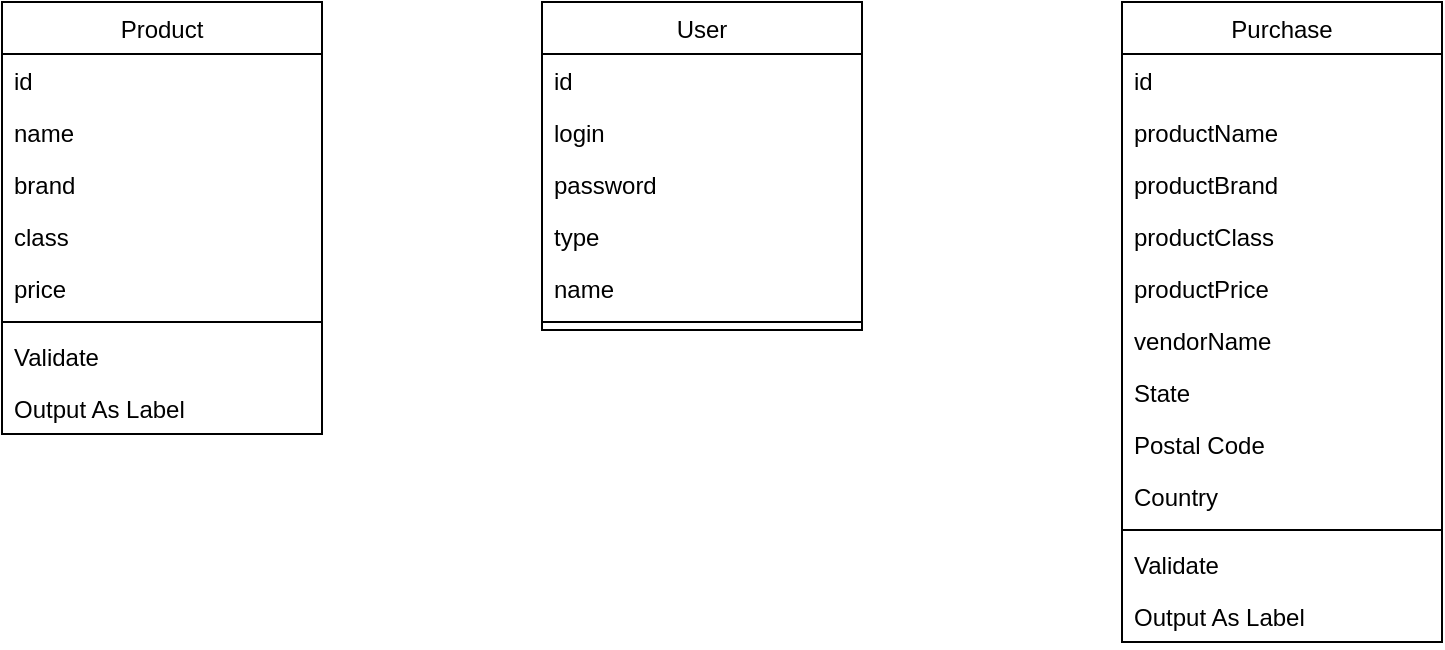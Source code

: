 <mxfile version="20.4.0"><diagram id="C5RBs43oDa-KdzZeNtuy" name="Page-1"><mxGraphModel dx="1422" dy="780" grid="1" gridSize="10" guides="1" tooltips="1" connect="1" arrows="1" fold="1" page="1" pageScale="1" pageWidth="827" pageHeight="1169" math="0" shadow="0"><root><mxCell id="WIyWlLk6GJQsqaUBKTNV-0"/><mxCell id="WIyWlLk6GJQsqaUBKTNV-1" parent="WIyWlLk6GJQsqaUBKTNV-0"/><mxCell id="zkfFHV4jXpPFQw0GAbJ--17" value="Product" style="swimlane;fontStyle=0;align=center;verticalAlign=top;childLayout=stackLayout;horizontal=1;startSize=26;horizontalStack=0;resizeParent=1;resizeLast=0;collapsible=1;marginBottom=0;rounded=0;shadow=0;strokeWidth=1;" parent="WIyWlLk6GJQsqaUBKTNV-1" vertex="1"><mxGeometry x="50" y="40" width="160" height="216" as="geometry"><mxRectangle x="550" y="140" width="160" height="26" as="alternateBounds"/></mxGeometry></mxCell><mxCell id="D2Werz2vmMGd8NV5TcfR-19" value="id" style="text;align=left;verticalAlign=top;spacingLeft=4;spacingRight=4;overflow=hidden;rotatable=0;points=[[0,0.5],[1,0.5]];portConstraint=eastwest;" vertex="1" parent="zkfFHV4jXpPFQw0GAbJ--17"><mxGeometry y="26" width="160" height="26" as="geometry"/></mxCell><mxCell id="zkfFHV4jXpPFQw0GAbJ--18" value="name" style="text;align=left;verticalAlign=top;spacingLeft=4;spacingRight=4;overflow=hidden;rotatable=0;points=[[0,0.5],[1,0.5]];portConstraint=eastwest;" parent="zkfFHV4jXpPFQw0GAbJ--17" vertex="1"><mxGeometry y="52" width="160" height="26" as="geometry"/></mxCell><mxCell id="zkfFHV4jXpPFQw0GAbJ--19" value="brand" style="text;align=left;verticalAlign=top;spacingLeft=4;spacingRight=4;overflow=hidden;rotatable=0;points=[[0,0.5],[1,0.5]];portConstraint=eastwest;rounded=0;shadow=0;html=0;" parent="zkfFHV4jXpPFQw0GAbJ--17" vertex="1"><mxGeometry y="78" width="160" height="26" as="geometry"/></mxCell><mxCell id="zkfFHV4jXpPFQw0GAbJ--20" value="class" style="text;align=left;verticalAlign=top;spacingLeft=4;spacingRight=4;overflow=hidden;rotatable=0;points=[[0,0.5],[1,0.5]];portConstraint=eastwest;rounded=0;shadow=0;html=0;" parent="zkfFHV4jXpPFQw0GAbJ--17" vertex="1"><mxGeometry y="104" width="160" height="26" as="geometry"/></mxCell><mxCell id="D2Werz2vmMGd8NV5TcfR-22" value="price" style="text;align=left;verticalAlign=top;spacingLeft=4;spacingRight=4;overflow=hidden;rotatable=0;points=[[0,0.5],[1,0.5]];portConstraint=eastwest;rounded=0;shadow=0;html=0;" vertex="1" parent="zkfFHV4jXpPFQw0GAbJ--17"><mxGeometry y="130" width="160" height="26" as="geometry"/></mxCell><mxCell id="zkfFHV4jXpPFQw0GAbJ--23" value="" style="line;html=1;strokeWidth=1;align=left;verticalAlign=middle;spacingTop=-1;spacingLeft=3;spacingRight=3;rotatable=0;labelPosition=right;points=[];portConstraint=eastwest;" parent="zkfFHV4jXpPFQw0GAbJ--17" vertex="1"><mxGeometry y="156" width="160" height="8" as="geometry"/></mxCell><mxCell id="zkfFHV4jXpPFQw0GAbJ--24" value="Validate" style="text;align=left;verticalAlign=top;spacingLeft=4;spacingRight=4;overflow=hidden;rotatable=0;points=[[0,0.5],[1,0.5]];portConstraint=eastwest;" parent="zkfFHV4jXpPFQw0GAbJ--17" vertex="1"><mxGeometry y="164" width="160" height="26" as="geometry"/></mxCell><mxCell id="zkfFHV4jXpPFQw0GAbJ--25" value="Output As Label" style="text;align=left;verticalAlign=top;spacingLeft=4;spacingRight=4;overflow=hidden;rotatable=0;points=[[0,0.5],[1,0.5]];portConstraint=eastwest;" parent="zkfFHV4jXpPFQw0GAbJ--17" vertex="1"><mxGeometry y="190" width="160" height="26" as="geometry"/></mxCell><mxCell id="D2Werz2vmMGd8NV5TcfR-0" value="User" style="swimlane;fontStyle=0;align=center;verticalAlign=top;childLayout=stackLayout;horizontal=1;startSize=26;horizontalStack=0;resizeParent=1;resizeLast=0;collapsible=1;marginBottom=0;rounded=0;shadow=0;strokeWidth=1;" vertex="1" parent="WIyWlLk6GJQsqaUBKTNV-1"><mxGeometry x="320" y="40" width="160" height="164" as="geometry"><mxRectangle x="550" y="140" width="160" height="26" as="alternateBounds"/></mxGeometry></mxCell><mxCell id="D2Werz2vmMGd8NV5TcfR-20" value="id" style="text;align=left;verticalAlign=top;spacingLeft=4;spacingRight=4;overflow=hidden;rotatable=0;points=[[0,0.5],[1,0.5]];portConstraint=eastwest;" vertex="1" parent="D2Werz2vmMGd8NV5TcfR-0"><mxGeometry y="26" width="160" height="26" as="geometry"/></mxCell><mxCell id="D2Werz2vmMGd8NV5TcfR-1" value="login" style="text;align=left;verticalAlign=top;spacingLeft=4;spacingRight=4;overflow=hidden;rotatable=0;points=[[0,0.5],[1,0.5]];portConstraint=eastwest;" vertex="1" parent="D2Werz2vmMGd8NV5TcfR-0"><mxGeometry y="52" width="160" height="26" as="geometry"/></mxCell><mxCell id="D2Werz2vmMGd8NV5TcfR-2" value="password" style="text;align=left;verticalAlign=top;spacingLeft=4;spacingRight=4;overflow=hidden;rotatable=0;points=[[0,0.5],[1,0.5]];portConstraint=eastwest;rounded=0;shadow=0;html=0;" vertex="1" parent="D2Werz2vmMGd8NV5TcfR-0"><mxGeometry y="78" width="160" height="26" as="geometry"/></mxCell><mxCell id="D2Werz2vmMGd8NV5TcfR-3" value="type" style="text;align=left;verticalAlign=top;spacingLeft=4;spacingRight=4;overflow=hidden;rotatable=0;points=[[0,0.5],[1,0.5]];portConstraint=eastwest;rounded=0;shadow=0;html=0;" vertex="1" parent="D2Werz2vmMGd8NV5TcfR-0"><mxGeometry y="104" width="160" height="26" as="geometry"/></mxCell><mxCell id="D2Werz2vmMGd8NV5TcfR-18" value="name" style="text;align=left;verticalAlign=top;spacingLeft=4;spacingRight=4;overflow=hidden;rotatable=0;points=[[0,0.5],[1,0.5]];portConstraint=eastwest;rounded=0;shadow=0;html=0;" vertex="1" parent="D2Werz2vmMGd8NV5TcfR-0"><mxGeometry y="130" width="160" height="26" as="geometry"/></mxCell><mxCell id="D2Werz2vmMGd8NV5TcfR-6" value="" style="line;html=1;strokeWidth=1;align=left;verticalAlign=middle;spacingTop=-1;spacingLeft=3;spacingRight=3;rotatable=0;labelPosition=right;points=[];portConstraint=eastwest;" vertex="1" parent="D2Werz2vmMGd8NV5TcfR-0"><mxGeometry y="156" width="160" height="8" as="geometry"/></mxCell><mxCell id="D2Werz2vmMGd8NV5TcfR-9" value="Purchase" style="swimlane;fontStyle=0;align=center;verticalAlign=top;childLayout=stackLayout;horizontal=1;startSize=26;horizontalStack=0;resizeParent=1;resizeLast=0;collapsible=1;marginBottom=0;rounded=0;shadow=0;strokeWidth=1;" vertex="1" parent="WIyWlLk6GJQsqaUBKTNV-1"><mxGeometry x="610" y="40" width="160" height="320" as="geometry"><mxRectangle x="550" y="140" width="160" height="26" as="alternateBounds"/></mxGeometry></mxCell><mxCell id="D2Werz2vmMGd8NV5TcfR-21" value="id" style="text;align=left;verticalAlign=top;spacingLeft=4;spacingRight=4;overflow=hidden;rotatable=0;points=[[0,0.5],[1,0.5]];portConstraint=eastwest;" vertex="1" parent="D2Werz2vmMGd8NV5TcfR-9"><mxGeometry y="26" width="160" height="26" as="geometry"/></mxCell><mxCell id="D2Werz2vmMGd8NV5TcfR-11" value="productName" style="text;align=left;verticalAlign=top;spacingLeft=4;spacingRight=4;overflow=hidden;rotatable=0;points=[[0,0.5],[1,0.5]];portConstraint=eastwest;rounded=0;shadow=0;html=0;" vertex="1" parent="D2Werz2vmMGd8NV5TcfR-9"><mxGeometry y="52" width="160" height="26" as="geometry"/></mxCell><mxCell id="D2Werz2vmMGd8NV5TcfR-24" value="productBrand" style="text;align=left;verticalAlign=top;spacingLeft=4;spacingRight=4;overflow=hidden;rotatable=0;points=[[0,0.5],[1,0.5]];portConstraint=eastwest;rounded=0;shadow=0;html=0;" vertex="1" parent="D2Werz2vmMGd8NV5TcfR-9"><mxGeometry y="78" width="160" height="26" as="geometry"/></mxCell><mxCell id="D2Werz2vmMGd8NV5TcfR-23" value="productClass" style="text;align=left;verticalAlign=top;spacingLeft=4;spacingRight=4;overflow=hidden;rotatable=0;points=[[0,0.5],[1,0.5]];portConstraint=eastwest;rounded=0;shadow=0;html=0;" vertex="1" parent="D2Werz2vmMGd8NV5TcfR-9"><mxGeometry y="104" width="160" height="26" as="geometry"/></mxCell><mxCell id="D2Werz2vmMGd8NV5TcfR-25" value="productPrice" style="text;align=left;verticalAlign=top;spacingLeft=4;spacingRight=4;overflow=hidden;rotatable=0;points=[[0,0.5],[1,0.5]];portConstraint=eastwest;rounded=0;shadow=0;html=0;" vertex="1" parent="D2Werz2vmMGd8NV5TcfR-9"><mxGeometry y="130" width="160" height="26" as="geometry"/></mxCell><mxCell id="D2Werz2vmMGd8NV5TcfR-10" value="vendorName" style="text;align=left;verticalAlign=top;spacingLeft=4;spacingRight=4;overflow=hidden;rotatable=0;points=[[0,0.5],[1,0.5]];portConstraint=eastwest;" vertex="1" parent="D2Werz2vmMGd8NV5TcfR-9"><mxGeometry y="156" width="160" height="26" as="geometry"/></mxCell><mxCell id="D2Werz2vmMGd8NV5TcfR-12" value="State" style="text;align=left;verticalAlign=top;spacingLeft=4;spacingRight=4;overflow=hidden;rotatable=0;points=[[0,0.5],[1,0.5]];portConstraint=eastwest;rounded=0;shadow=0;html=0;" vertex="1" parent="D2Werz2vmMGd8NV5TcfR-9"><mxGeometry y="182" width="160" height="26" as="geometry"/></mxCell><mxCell id="D2Werz2vmMGd8NV5TcfR-13" value="Postal Code" style="text;align=left;verticalAlign=top;spacingLeft=4;spacingRight=4;overflow=hidden;rotatable=0;points=[[0,0.5],[1,0.5]];portConstraint=eastwest;rounded=0;shadow=0;html=0;" vertex="1" parent="D2Werz2vmMGd8NV5TcfR-9"><mxGeometry y="208" width="160" height="26" as="geometry"/></mxCell><mxCell id="D2Werz2vmMGd8NV5TcfR-14" value="Country" style="text;align=left;verticalAlign=top;spacingLeft=4;spacingRight=4;overflow=hidden;rotatable=0;points=[[0,0.5],[1,0.5]];portConstraint=eastwest;rounded=0;shadow=0;html=0;" vertex="1" parent="D2Werz2vmMGd8NV5TcfR-9"><mxGeometry y="234" width="160" height="26" as="geometry"/></mxCell><mxCell id="D2Werz2vmMGd8NV5TcfR-15" value="" style="line;html=1;strokeWidth=1;align=left;verticalAlign=middle;spacingTop=-1;spacingLeft=3;spacingRight=3;rotatable=0;labelPosition=right;points=[];portConstraint=eastwest;" vertex="1" parent="D2Werz2vmMGd8NV5TcfR-9"><mxGeometry y="260" width="160" height="8" as="geometry"/></mxCell><mxCell id="D2Werz2vmMGd8NV5TcfR-16" value="Validate" style="text;align=left;verticalAlign=top;spacingLeft=4;spacingRight=4;overflow=hidden;rotatable=0;points=[[0,0.5],[1,0.5]];portConstraint=eastwest;" vertex="1" parent="D2Werz2vmMGd8NV5TcfR-9"><mxGeometry y="268" width="160" height="26" as="geometry"/></mxCell><mxCell id="D2Werz2vmMGd8NV5TcfR-17" value="Output As Label" style="text;align=left;verticalAlign=top;spacingLeft=4;spacingRight=4;overflow=hidden;rotatable=0;points=[[0,0.5],[1,0.5]];portConstraint=eastwest;" vertex="1" parent="D2Werz2vmMGd8NV5TcfR-9"><mxGeometry y="294" width="160" height="26" as="geometry"/></mxCell></root></mxGraphModel></diagram></mxfile>
